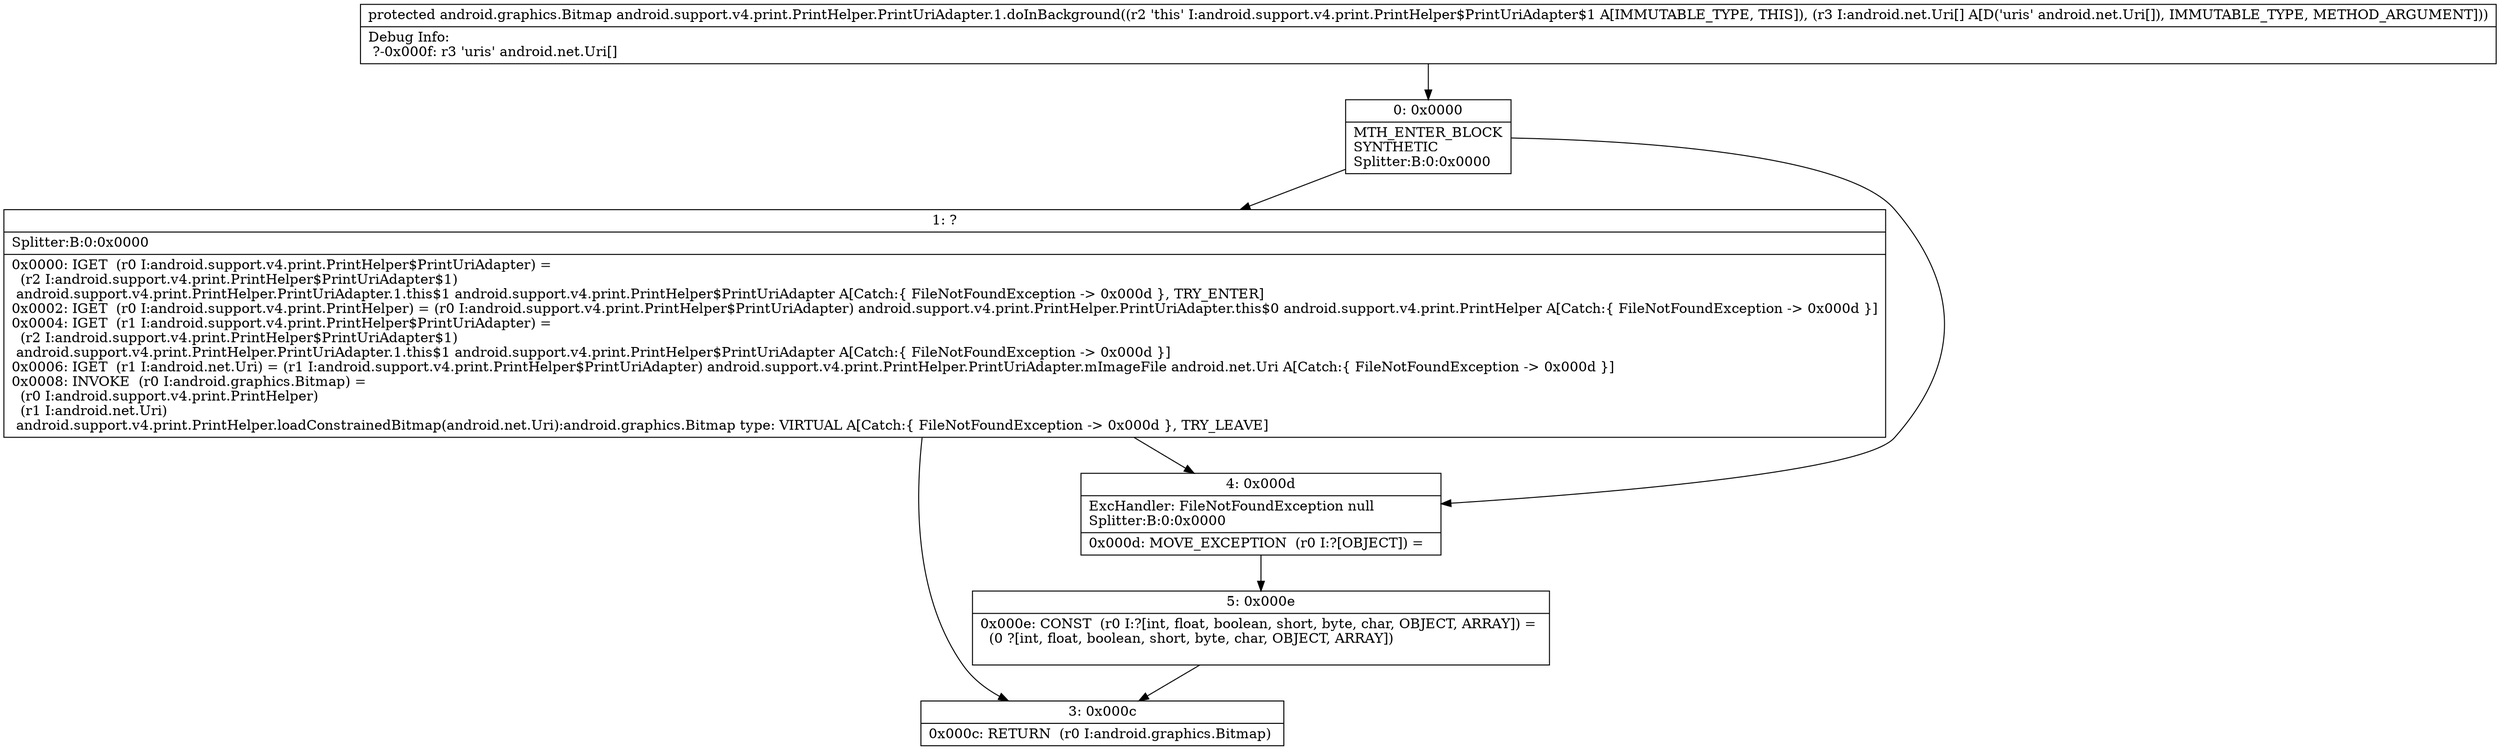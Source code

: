 digraph "CFG forandroid.support.v4.print.PrintHelper.PrintUriAdapter.1.doInBackground([Landroid\/net\/Uri;)Landroid\/graphics\/Bitmap;" {
Node_0 [shape=record,label="{0\:\ 0x0000|MTH_ENTER_BLOCK\lSYNTHETIC\lSplitter:B:0:0x0000\l}"];
Node_1 [shape=record,label="{1\:\ ?|Splitter:B:0:0x0000\l|0x0000: IGET  (r0 I:android.support.v4.print.PrintHelper$PrintUriAdapter) = \l  (r2 I:android.support.v4.print.PrintHelper$PrintUriAdapter$1)\l android.support.v4.print.PrintHelper.PrintUriAdapter.1.this$1 android.support.v4.print.PrintHelper$PrintUriAdapter A[Catch:\{ FileNotFoundException \-\> 0x000d \}, TRY_ENTER]\l0x0002: IGET  (r0 I:android.support.v4.print.PrintHelper) = (r0 I:android.support.v4.print.PrintHelper$PrintUriAdapter) android.support.v4.print.PrintHelper.PrintUriAdapter.this$0 android.support.v4.print.PrintHelper A[Catch:\{ FileNotFoundException \-\> 0x000d \}]\l0x0004: IGET  (r1 I:android.support.v4.print.PrintHelper$PrintUriAdapter) = \l  (r2 I:android.support.v4.print.PrintHelper$PrintUriAdapter$1)\l android.support.v4.print.PrintHelper.PrintUriAdapter.1.this$1 android.support.v4.print.PrintHelper$PrintUriAdapter A[Catch:\{ FileNotFoundException \-\> 0x000d \}]\l0x0006: IGET  (r1 I:android.net.Uri) = (r1 I:android.support.v4.print.PrintHelper$PrintUriAdapter) android.support.v4.print.PrintHelper.PrintUriAdapter.mImageFile android.net.Uri A[Catch:\{ FileNotFoundException \-\> 0x000d \}]\l0x0008: INVOKE  (r0 I:android.graphics.Bitmap) = \l  (r0 I:android.support.v4.print.PrintHelper)\l  (r1 I:android.net.Uri)\l android.support.v4.print.PrintHelper.loadConstrainedBitmap(android.net.Uri):android.graphics.Bitmap type: VIRTUAL A[Catch:\{ FileNotFoundException \-\> 0x000d \}, TRY_LEAVE]\l}"];
Node_3 [shape=record,label="{3\:\ 0x000c|0x000c: RETURN  (r0 I:android.graphics.Bitmap) \l}"];
Node_4 [shape=record,label="{4\:\ 0x000d|ExcHandler: FileNotFoundException null\lSplitter:B:0:0x0000\l|0x000d: MOVE_EXCEPTION  (r0 I:?[OBJECT]) =  \l}"];
Node_5 [shape=record,label="{5\:\ 0x000e|0x000e: CONST  (r0 I:?[int, float, boolean, short, byte, char, OBJECT, ARRAY]) = \l  (0 ?[int, float, boolean, short, byte, char, OBJECT, ARRAY])\l \l}"];
MethodNode[shape=record,label="{protected android.graphics.Bitmap android.support.v4.print.PrintHelper.PrintUriAdapter.1.doInBackground((r2 'this' I:android.support.v4.print.PrintHelper$PrintUriAdapter$1 A[IMMUTABLE_TYPE, THIS]), (r3 I:android.net.Uri[] A[D('uris' android.net.Uri[]), IMMUTABLE_TYPE, METHOD_ARGUMENT]))  | Debug Info:\l  ?\-0x000f: r3 'uris' android.net.Uri[]\l}"];
MethodNode -> Node_0;
Node_0 -> Node_1;
Node_0 -> Node_4;
Node_1 -> Node_4;
Node_1 -> Node_3;
Node_4 -> Node_5;
Node_5 -> Node_3;
}

